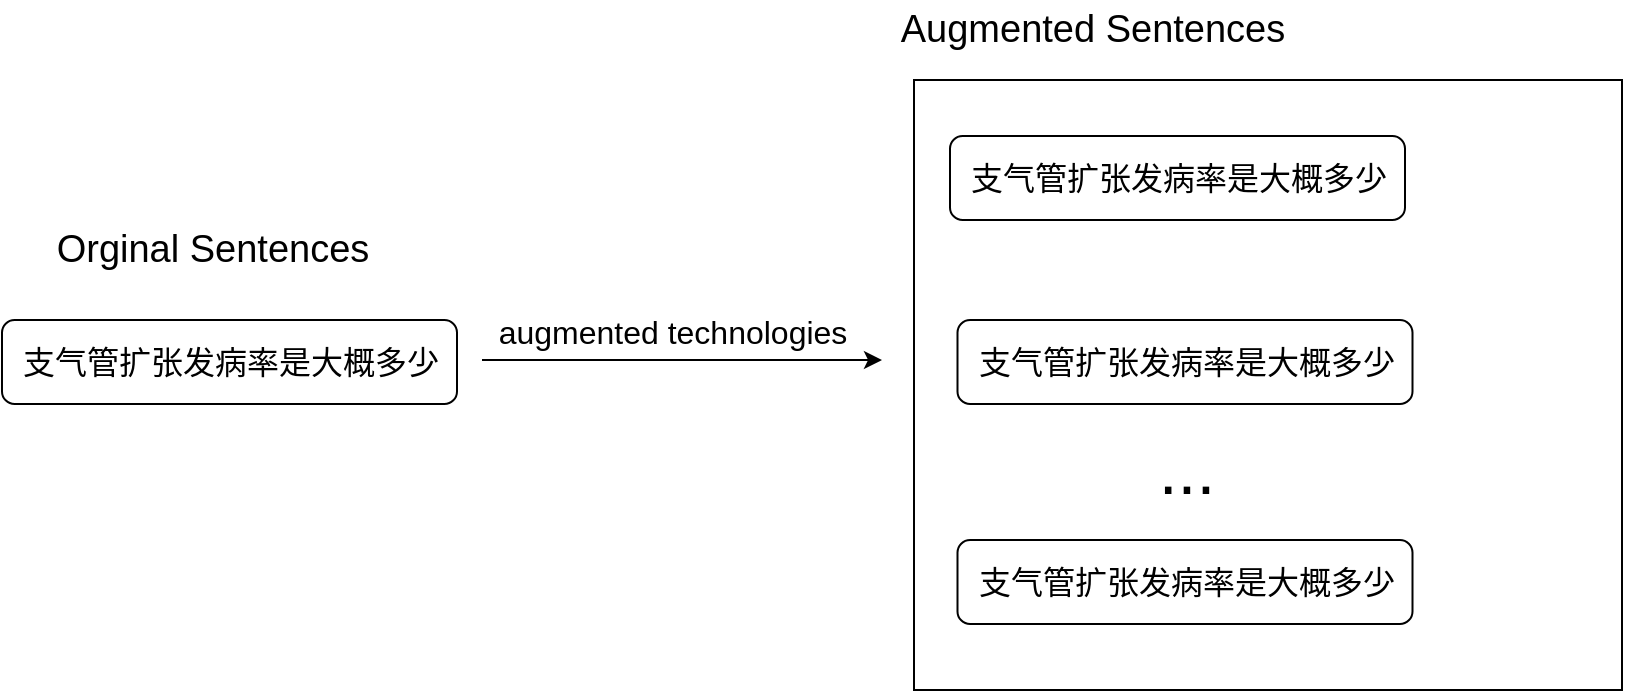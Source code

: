 <mxfile version="14.4.8" type="github">
  <diagram id="YlWgNAwH1TdZY_ML43Tv" name="第 1 页">
    <mxGraphModel dx="1865" dy="548" grid="1" gridSize="10" guides="1" tooltips="1" connect="1" arrows="1" fold="1" page="1" pageScale="1" pageWidth="827" pageHeight="1169" math="0" shadow="0">
      <root>
        <mxCell id="0" />
        <mxCell id="1" parent="0" />
        <mxCell id="W7F7GFE-B0lri0et1CsU-3" value="" style="rounded=1;whiteSpace=wrap;html=1;" vertex="1" parent="1">
          <mxGeometry x="-60" y="170" width="227.5" height="42" as="geometry" />
        </mxCell>
        <mxCell id="W7F7GFE-B0lri0et1CsU-4" value="" style="edgeStyle=orthogonalEdgeStyle;rounded=0;orthogonalLoop=1;jettySize=auto;html=1;fontSize=29;" edge="1" parent="1">
          <mxGeometry relative="1" as="geometry">
            <mxPoint x="180" y="190" as="sourcePoint" />
            <mxPoint x="380" y="190" as="targetPoint" />
          </mxGeometry>
        </mxCell>
        <mxCell id="W7F7GFE-B0lri0et1CsU-5" value="&lt;font style=&quot;font-size: 16px;&quot;&gt;支气管扩张发病率是大概多少&lt;/font&gt;" style="text;html=1;resizable=0;autosize=1;align=center;verticalAlign=middle;points=[];rounded=0;fontSize=16;" vertex="1" parent="1">
          <mxGeometry x="-56.25" y="181" width="220" height="20" as="geometry" />
        </mxCell>
        <mxCell id="W7F7GFE-B0lri0et1CsU-6" value="Orginal Sentences" style="text;html=1;align=center;verticalAlign=middle;resizable=0;points=[];autosize=1;fontSize=19;" vertex="1" parent="1">
          <mxGeometry x="-40" y="120" width="170" height="30" as="geometry" />
        </mxCell>
        <mxCell id="W7F7GFE-B0lri0et1CsU-7" value="augmented technologies" style="text;html=1;align=center;verticalAlign=middle;resizable=0;points=[];autosize=1;fontSize=16;" vertex="1" parent="1">
          <mxGeometry x="180" y="165.5" width="190" height="20" as="geometry" />
        </mxCell>
        <mxCell id="W7F7GFE-B0lri0et1CsU-8" value="Augmented Sentences" style="text;html=1;align=center;verticalAlign=middle;resizable=0;points=[];autosize=1;fontSize=19;" vertex="1" parent="1">
          <mxGeometry x="380" y="10" width="210" height="30" as="geometry" />
        </mxCell>
        <mxCell id="W7F7GFE-B0lri0et1CsU-9" value="" style="rounded=0;whiteSpace=wrap;html=1;sketch=0;" vertex="1" parent="1">
          <mxGeometry x="396" y="50" width="354" height="305" as="geometry" />
        </mxCell>
        <mxCell id="W7F7GFE-B0lri0et1CsU-16" value="..." style="text;html=1;align=center;verticalAlign=middle;resizable=0;points=[];autosize=1;fontSize=34;" vertex="1" parent="1">
          <mxGeometry x="511.5" y="220" width="40" height="50" as="geometry" />
        </mxCell>
        <mxCell id="W7F7GFE-B0lri0et1CsU-18" value="" style="rounded=1;whiteSpace=wrap;html=1;" vertex="1" parent="1">
          <mxGeometry x="414" y="78" width="227.5" height="42" as="geometry" />
        </mxCell>
        <mxCell id="W7F7GFE-B0lri0et1CsU-19" value="&lt;font style=&quot;font-size: 16px;&quot;&gt;支气管扩张发病率是大概多少&lt;/font&gt;" style="text;html=1;resizable=0;autosize=1;align=center;verticalAlign=middle;points=[];rounded=0;fontSize=16;" vertex="1" parent="1">
          <mxGeometry x="417.75" y="89" width="220" height="20" as="geometry" />
        </mxCell>
        <mxCell id="W7F7GFE-B0lri0et1CsU-20" value="" style="rounded=1;whiteSpace=wrap;html=1;" vertex="1" parent="1">
          <mxGeometry x="417.75" y="170" width="227.5" height="42" as="geometry" />
        </mxCell>
        <mxCell id="W7F7GFE-B0lri0et1CsU-21" value="&lt;font style=&quot;font-size: 16px;&quot;&gt;支气管扩张发病率是大概多少&lt;/font&gt;" style="text;html=1;resizable=0;autosize=1;align=center;verticalAlign=middle;points=[];rounded=0;fontSize=16;" vertex="1" parent="1">
          <mxGeometry x="421.5" y="181" width="220" height="20" as="geometry" />
        </mxCell>
        <mxCell id="W7F7GFE-B0lri0et1CsU-22" value="" style="rounded=1;whiteSpace=wrap;html=1;" vertex="1" parent="1">
          <mxGeometry x="417.75" y="280" width="227.5" height="42" as="geometry" />
        </mxCell>
        <mxCell id="W7F7GFE-B0lri0et1CsU-23" value="&lt;font style=&quot;font-size: 16px;&quot;&gt;支气管扩张发病率是大概多少&lt;/font&gt;" style="text;html=1;resizable=0;autosize=1;align=center;verticalAlign=middle;points=[];rounded=0;fontSize=16;" vertex="1" parent="1">
          <mxGeometry x="421.5" y="291" width="220" height="20" as="geometry" />
        </mxCell>
      </root>
    </mxGraphModel>
  </diagram>
</mxfile>
